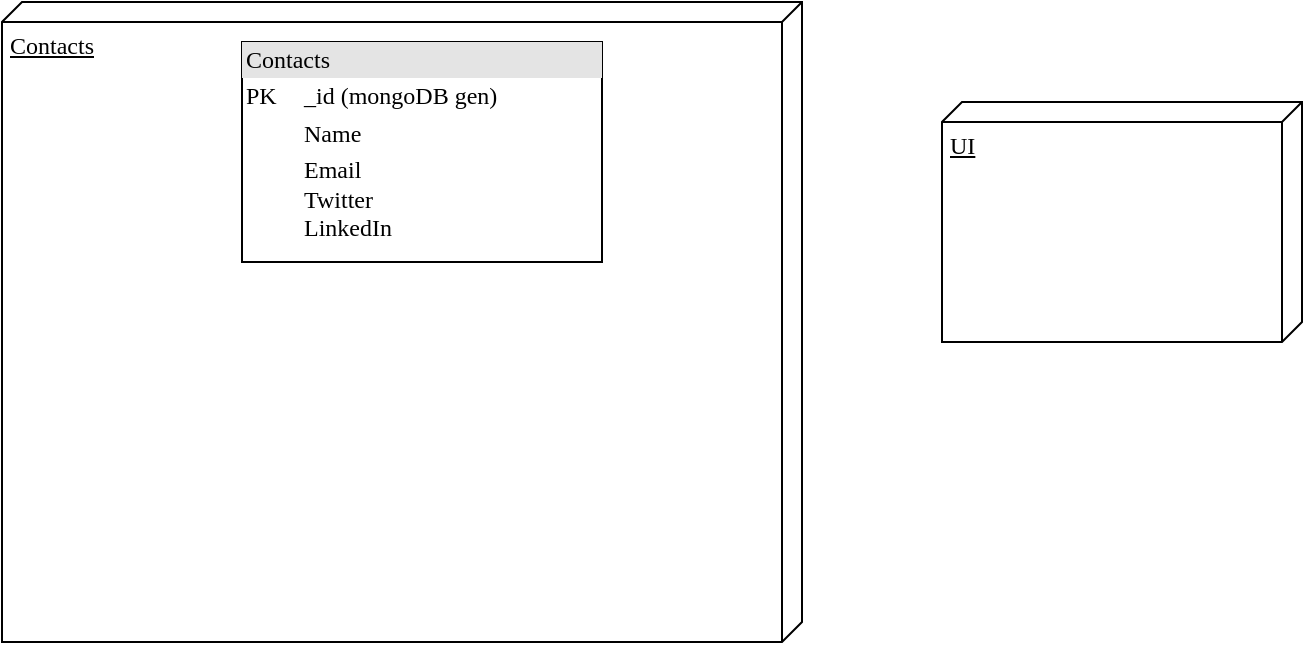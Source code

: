 <mxfile version="19.0.0" type="github">
  <diagram id="1_RYDngPA9WwiFgJeRlu" name="Page-1">
    <mxGraphModel dx="1180" dy="705" grid="1" gridSize="10" guides="1" tooltips="1" connect="1" arrows="1" fold="1" page="1" pageScale="1" pageWidth="850" pageHeight="1100" math="0" shadow="0">
      <root>
        <mxCell id="0" />
        <mxCell id="1" parent="0" />
        <mxCell id="19L9-AhEZHPyoRiAYEkV-5" value="UI" style="verticalAlign=top;align=left;spacingTop=8;spacingLeft=2;spacingRight=12;shape=cube;size=10;direction=south;fontStyle=4;html=1;fontFamily=Victor Mono Regular;fontSource=https%3A%2F%2Fcdn.jsdelivr.net%2Fnpm%2Fvictormono%401.5.3%2Fdist%2Fwoff%2FVictorMono-Regular.woff;" vertex="1" parent="1">
          <mxGeometry x="510" y="90" width="180" height="120" as="geometry" />
        </mxCell>
        <mxCell id="19L9-AhEZHPyoRiAYEkV-6" value="Contacts" style="verticalAlign=top;align=left;spacingTop=8;spacingLeft=2;spacingRight=12;shape=cube;size=10;direction=south;fontStyle=4;html=1;fontFamily=Victor Mono Regular;fontSource=https%3A%2F%2Fcdn.jsdelivr.net%2Fnpm%2Fvictormono%401.5.3%2Fdist%2Fwoff%2FVictorMono-Regular.woff;" vertex="1" parent="1">
          <mxGeometry x="40" y="40" width="400" height="320" as="geometry" />
        </mxCell>
        <mxCell id="19L9-AhEZHPyoRiAYEkV-7" value="&lt;div style=&quot;box-sizing:border-box;width:100%;background:#e4e4e4;padding:2px;&quot;&gt;Contacts&lt;/div&gt;&lt;table style=&quot;width:100%;font-size:1em;&quot; cellpadding=&quot;2&quot; cellspacing=&quot;0&quot;&gt;&lt;tbody&gt;&lt;tr&gt;&lt;td&gt;PK&lt;/td&gt;&lt;td&gt;_id (mongoDB gen)&lt;br&gt;&lt;/td&gt;&lt;/tr&gt;&lt;tr&gt;&lt;td&gt;&lt;br&gt;&lt;/td&gt;&lt;td&gt;Name&lt;/td&gt;&lt;/tr&gt;&lt;tr&gt;&lt;td&gt;&lt;/td&gt;&lt;td&gt;Email&lt;br&gt;Twitter&lt;br&gt;LinkedIn&lt;br&gt;&lt;br&gt;&lt;/td&gt;&lt;/tr&gt;&lt;/tbody&gt;&lt;/table&gt;" style="verticalAlign=top;align=left;overflow=fill;html=1;fontFamily=Victor Mono Regular;fontSource=https%3A%2F%2Fcdn.jsdelivr.net%2Fnpm%2Fvictormono%401.5.3%2Fdist%2Fwoff%2FVictorMono-Regular.woff;" vertex="1" parent="1">
          <mxGeometry x="160" y="60" width="180" height="110" as="geometry" />
        </mxCell>
      </root>
    </mxGraphModel>
  </diagram>
</mxfile>
